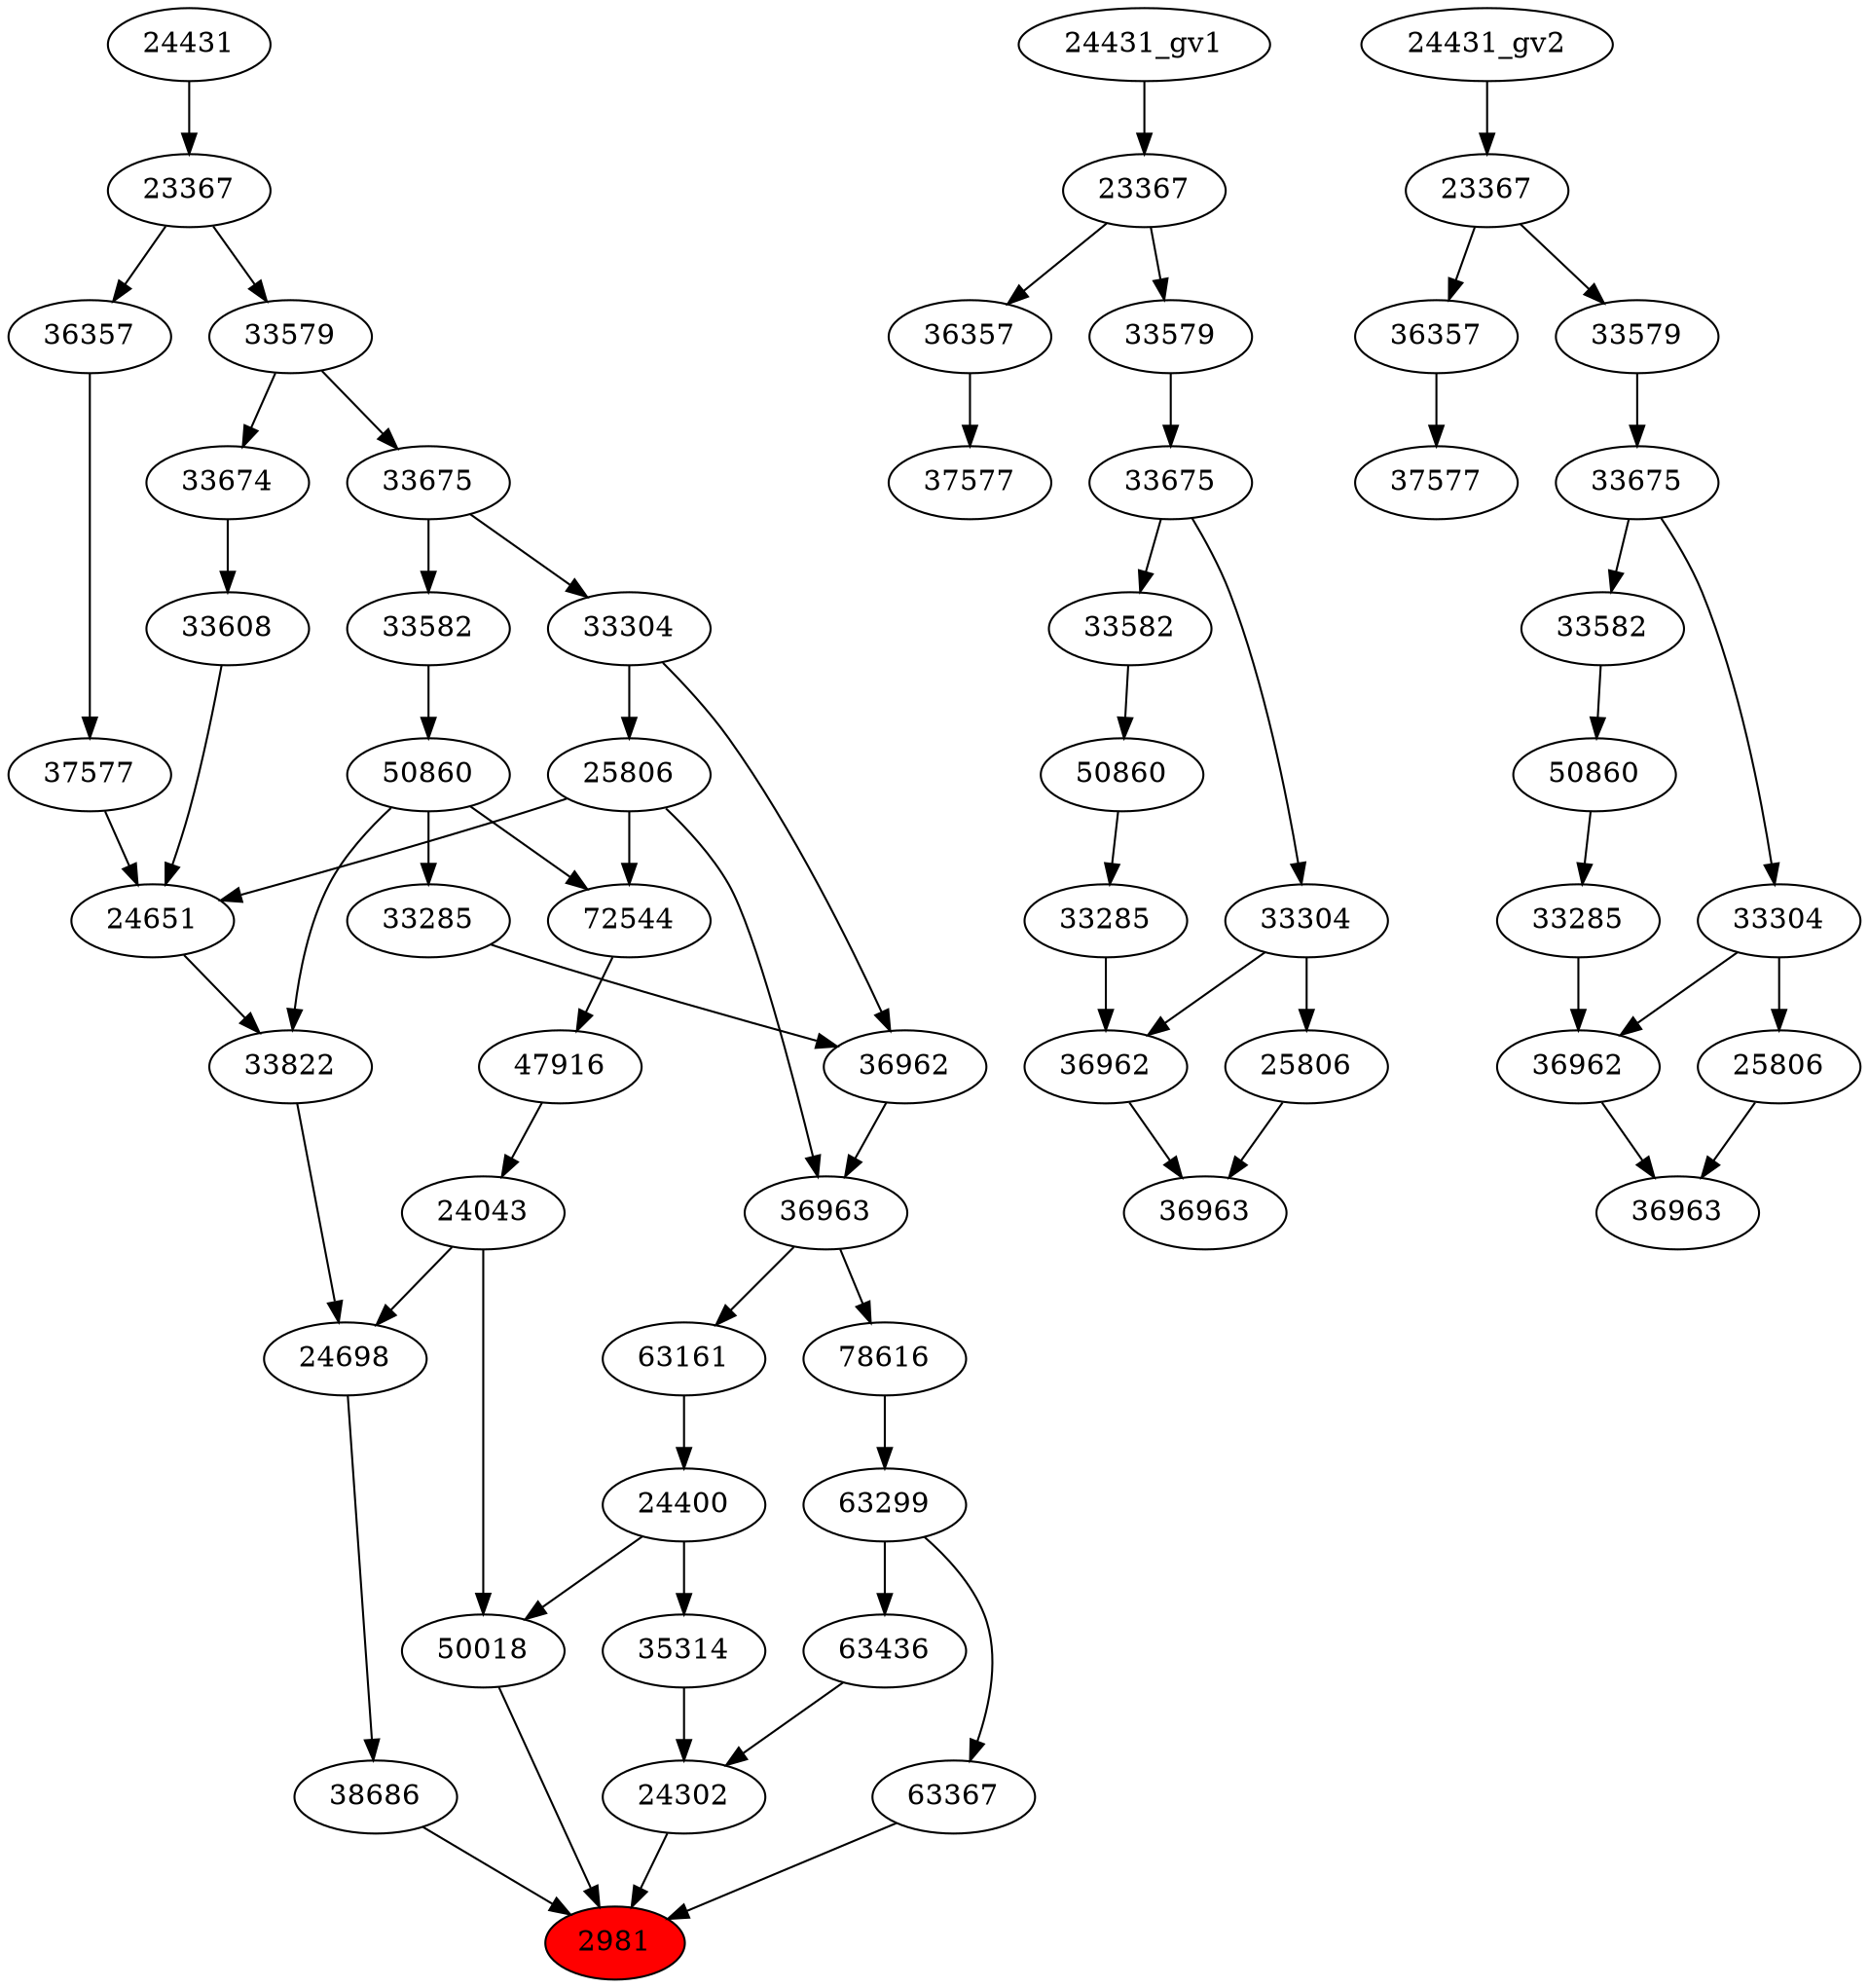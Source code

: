 strict digraph root {
	node [label="\N"];
	{
		node [fillcolor="",
			label="\N",
			style=""
		];
		2981		 [fillcolor=red,
			label=2981,
			style=filled];
		24302		 [label=24302];
		24302 -> 2981;
		50018		 [label=50018];
		50018 -> 2981;
		38686		 [label=38686];
		38686 -> 2981;
		63367		 [label=63367];
		63367 -> 2981;
		35314		 [label=35314];
		35314 -> 24302;
		63436		 [label=63436];
		63436 -> 24302;
		24043		 [label=24043];
		24043 -> 50018;
		24698		 [label=24698];
		24043 -> 24698;
		24400		 [label=24400];
		24400 -> 50018;
		24400 -> 35314;
		24698 -> 38686;
		63299		 [label=63299];
		63299 -> 63367;
		63299 -> 63436;
		47916		 [label=47916];
		47916 -> 24043;
		63161		 [label=63161];
		63161 -> 24400;
		33822		 [label=33822];
		33822 -> 24698;
		78616		 [label=78616];
		78616 -> 63299;
		72544		 [label=72544];
		72544 -> 47916;
		36963		 [label=36963];
		36963 -> 63161;
		36963 -> 78616;
		24651		 [label=24651];
		24651 -> 33822;
		50860		 [label=50860];
		50860 -> 33822;
		50860 -> 72544;
		33285		 [label=33285];
		50860 -> 33285;
		25806		 [label=25806];
		25806 -> 72544;
		25806 -> 36963;
		25806 -> 24651;
		36962		 [label=36962];
		36962 -> 36963;
		33608		 [label=33608];
		33608 -> 24651;
		37577		 [label=37577];
		37577 -> 24651;
		33582		 [label=33582];
		33582 -> 50860;
		33304		 [label=33304];
		33304 -> 25806;
		33304 -> 36962;
		33285 -> 36962;
		33674		 [label=33674];
		33674 -> 33608;
		36357		 [label=36357];
		36357 -> 37577;
		33675		 [label=33675];
		33675 -> 33582;
		33675 -> 33304;
		33579		 [label=33579];
		33579 -> 33674;
		33579 -> 33675;
		23367		 [label=23367];
		23367 -> 36357;
		23367 -> 33579;
		24431		 [label=24431];
		24431 -> 23367;
	}
	{
		node [label="\N"];
		"36963_gv1"		 [label=36963];
		"36962_gv1"		 [label=36962];
		"36962_gv1" -> "36963_gv1";
		"25806_gv1"		 [label=25806];
		"25806_gv1" -> "36963_gv1";
		"50860_gv1"		 [label=50860];
		"33285_gv1"		 [label=33285];
		"50860_gv1" -> "33285_gv1";
		"33582_gv1"		 [label=33582];
		"33582_gv1" -> "50860_gv1";
		"33304_gv1"		 [label=33304];
		"33304_gv1" -> "36962_gv1";
		"33304_gv1" -> "25806_gv1";
		"33285_gv1" -> "36962_gv1";
		"37577_gv1"		 [label=37577];
		"36357_gv1"		 [label=36357];
		"36357_gv1" -> "37577_gv1";
		"33675_gv1"		 [label=33675];
		"33675_gv1" -> "33582_gv1";
		"33675_gv1" -> "33304_gv1";
		"23367_gv1"		 [label=23367];
		"23367_gv1" -> "36357_gv1";
		"33579_gv1"		 [label=33579];
		"23367_gv1" -> "33579_gv1";
		"33579_gv1" -> "33675_gv1";
		"24431_gv1" -> "23367_gv1";
	}
	{
		node [label="\N"];
		"36963_gv2"		 [label=36963];
		"36962_gv2"		 [label=36962];
		"36962_gv2" -> "36963_gv2";
		"25806_gv2"		 [label=25806];
		"25806_gv2" -> "36963_gv2";
		"50860_gv2"		 [label=50860];
		"33285_gv2"		 [label=33285];
		"50860_gv2" -> "33285_gv2";
		"33582_gv2"		 [label=33582];
		"33582_gv2" -> "50860_gv2";
		"33304_gv2"		 [label=33304];
		"33304_gv2" -> "36962_gv2";
		"33304_gv2" -> "25806_gv2";
		"33285_gv2" -> "36962_gv2";
		"37577_gv2"		 [label=37577];
		"36357_gv2"		 [label=36357];
		"36357_gv2" -> "37577_gv2";
		"33675_gv2"		 [label=33675];
		"33675_gv2" -> "33582_gv2";
		"33675_gv2" -> "33304_gv2";
		"23367_gv2"		 [label=23367];
		"23367_gv2" -> "36357_gv2";
		"33579_gv2"		 [label=33579];
		"23367_gv2" -> "33579_gv2";
		"33579_gv2" -> "33675_gv2";
		"24431_gv2" -> "23367_gv2";
	}
}
